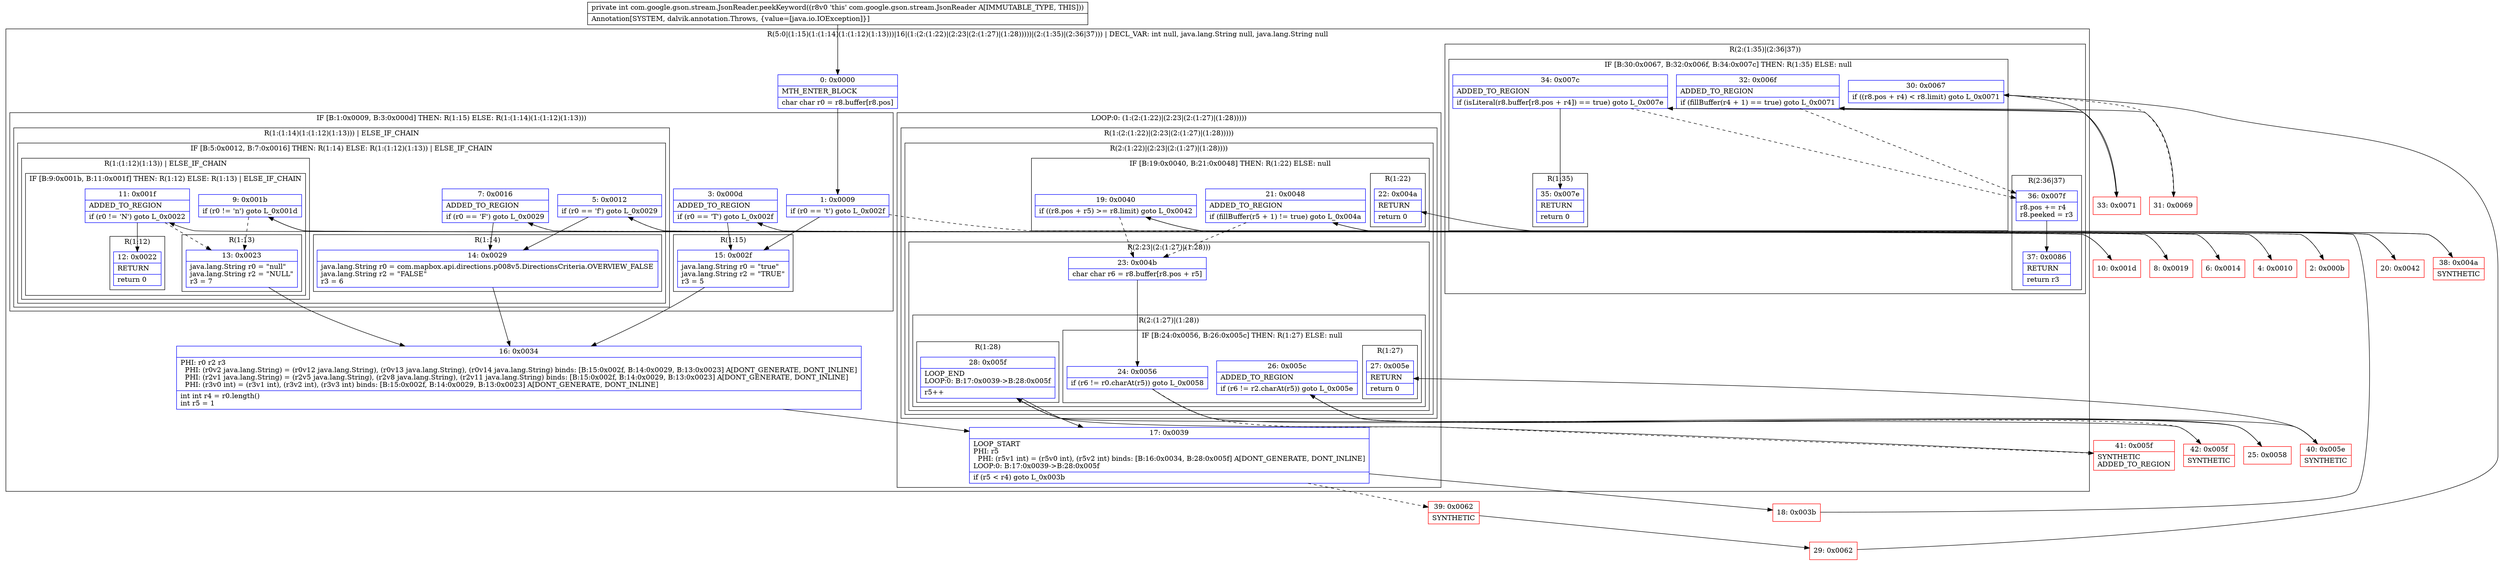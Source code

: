 digraph "CFG forcom.google.gson.stream.JsonReader.peekKeyword()I" {
subgraph cluster_Region_1991405860 {
label = "R(5:0|(1:15)(1:(1:14)(1:(1:12)(1:13)))|16|(1:(2:(1:22)|(2:23|(2:(1:27)|(1:28)))))|(2:(1:35)|(2:36|37))) | DECL_VAR: int null, java.lang.String null, java.lang.String null\l";
node [shape=record,color=blue];
Node_0 [shape=record,label="{0\:\ 0x0000|MTH_ENTER_BLOCK\l|char char r0 = r8.buffer[r8.pos]\l}"];
subgraph cluster_IfRegion_2085898512 {
label = "IF [B:1:0x0009, B:3:0x000d] THEN: R(1:15) ELSE: R(1:(1:14)(1:(1:12)(1:13)))";
node [shape=record,color=blue];
Node_1 [shape=record,label="{1\:\ 0x0009|if (r0 == 't') goto L_0x002f\l}"];
Node_3 [shape=record,label="{3\:\ 0x000d|ADDED_TO_REGION\l|if (r0 == 'T') goto L_0x002f\l}"];
subgraph cluster_Region_1159640370 {
label = "R(1:15)";
node [shape=record,color=blue];
Node_15 [shape=record,label="{15\:\ 0x002f|java.lang.String r0 = \"true\"\ljava.lang.String r2 = \"TRUE\"\lr3 = 5\l}"];
}
subgraph cluster_Region_1585627334 {
label = "R(1:(1:14)(1:(1:12)(1:13))) | ELSE_IF_CHAIN\l";
node [shape=record,color=blue];
subgraph cluster_IfRegion_739915251 {
label = "IF [B:5:0x0012, B:7:0x0016] THEN: R(1:14) ELSE: R(1:(1:12)(1:13)) | ELSE_IF_CHAIN\l";
node [shape=record,color=blue];
Node_5 [shape=record,label="{5\:\ 0x0012|if (r0 == 'f') goto L_0x0029\l}"];
Node_7 [shape=record,label="{7\:\ 0x0016|ADDED_TO_REGION\l|if (r0 == 'F') goto L_0x0029\l}"];
subgraph cluster_Region_467429448 {
label = "R(1:14)";
node [shape=record,color=blue];
Node_14 [shape=record,label="{14\:\ 0x0029|java.lang.String r0 = com.mapbox.api.directions.p008v5.DirectionsCriteria.OVERVIEW_FALSE\ljava.lang.String r2 = \"FALSE\"\lr3 = 6\l}"];
}
subgraph cluster_Region_473739207 {
label = "R(1:(1:12)(1:13)) | ELSE_IF_CHAIN\l";
node [shape=record,color=blue];
subgraph cluster_IfRegion_549505887 {
label = "IF [B:9:0x001b, B:11:0x001f] THEN: R(1:12) ELSE: R(1:13) | ELSE_IF_CHAIN\l";
node [shape=record,color=blue];
Node_9 [shape=record,label="{9\:\ 0x001b|if (r0 != 'n') goto L_0x001d\l}"];
Node_11 [shape=record,label="{11\:\ 0x001f|ADDED_TO_REGION\l|if (r0 != 'N') goto L_0x0022\l}"];
subgraph cluster_Region_257473981 {
label = "R(1:12)";
node [shape=record,color=blue];
Node_12 [shape=record,label="{12\:\ 0x0022|RETURN\l|return 0\l}"];
}
subgraph cluster_Region_1712612205 {
label = "R(1:13)";
node [shape=record,color=blue];
Node_13 [shape=record,label="{13\:\ 0x0023|java.lang.String r0 = \"null\"\ljava.lang.String r2 = \"NULL\"\lr3 = 7\l}"];
}
}
}
}
}
}
Node_16 [shape=record,label="{16\:\ 0x0034|PHI: r0 r2 r3 \l  PHI: (r0v2 java.lang.String) = (r0v12 java.lang.String), (r0v13 java.lang.String), (r0v14 java.lang.String) binds: [B:15:0x002f, B:14:0x0029, B:13:0x0023] A[DONT_GENERATE, DONT_INLINE]\l  PHI: (r2v1 java.lang.String) = (r2v5 java.lang.String), (r2v8 java.lang.String), (r2v11 java.lang.String) binds: [B:15:0x002f, B:14:0x0029, B:13:0x0023] A[DONT_GENERATE, DONT_INLINE]\l  PHI: (r3v0 int) = (r3v1 int), (r3v2 int), (r3v3 int) binds: [B:15:0x002f, B:14:0x0029, B:13:0x0023] A[DONT_GENERATE, DONT_INLINE]\l|int int r4 = r0.length()\lint r5 = 1\l}"];
subgraph cluster_LoopRegion_1076418243 {
label = "LOOP:0: (1:(2:(1:22)|(2:23|(2:(1:27)|(1:28)))))";
node [shape=record,color=blue];
Node_17 [shape=record,label="{17\:\ 0x0039|LOOP_START\lPHI: r5 \l  PHI: (r5v1 int) = (r5v0 int), (r5v2 int) binds: [B:16:0x0034, B:28:0x005f] A[DONT_GENERATE, DONT_INLINE]\lLOOP:0: B:17:0x0039\-\>B:28:0x005f\l|if (r5 \< r4) goto L_0x003b\l}"];
subgraph cluster_Region_1425030205 {
label = "R(1:(2:(1:22)|(2:23|(2:(1:27)|(1:28)))))";
node [shape=record,color=blue];
subgraph cluster_Region_473711253 {
label = "R(2:(1:22)|(2:23|(2:(1:27)|(1:28))))";
node [shape=record,color=blue];
subgraph cluster_IfRegion_1260107894 {
label = "IF [B:19:0x0040, B:21:0x0048] THEN: R(1:22) ELSE: null";
node [shape=record,color=blue];
Node_19 [shape=record,label="{19\:\ 0x0040|if ((r8.pos + r5) \>= r8.limit) goto L_0x0042\l}"];
Node_21 [shape=record,label="{21\:\ 0x0048|ADDED_TO_REGION\l|if (fillBuffer(r5 + 1) != true) goto L_0x004a\l}"];
subgraph cluster_Region_1694995522 {
label = "R(1:22)";
node [shape=record,color=blue];
Node_22 [shape=record,label="{22\:\ 0x004a|RETURN\l|return 0\l}"];
}
}
subgraph cluster_Region_1104686080 {
label = "R(2:23|(2:(1:27)|(1:28)))";
node [shape=record,color=blue];
Node_23 [shape=record,label="{23\:\ 0x004b|char char r6 = r8.buffer[r8.pos + r5]\l}"];
subgraph cluster_Region_796424202 {
label = "R(2:(1:27)|(1:28))";
node [shape=record,color=blue];
subgraph cluster_IfRegion_116624587 {
label = "IF [B:24:0x0056, B:26:0x005c] THEN: R(1:27) ELSE: null";
node [shape=record,color=blue];
Node_24 [shape=record,label="{24\:\ 0x0056|if (r6 != r0.charAt(r5)) goto L_0x0058\l}"];
Node_26 [shape=record,label="{26\:\ 0x005c|ADDED_TO_REGION\l|if (r6 != r2.charAt(r5)) goto L_0x005e\l}"];
subgraph cluster_Region_2059184140 {
label = "R(1:27)";
node [shape=record,color=blue];
Node_27 [shape=record,label="{27\:\ 0x005e|RETURN\l|return 0\l}"];
}
}
subgraph cluster_Region_1300492747 {
label = "R(1:28)";
node [shape=record,color=blue];
Node_28 [shape=record,label="{28\:\ 0x005f|LOOP_END\lLOOP:0: B:17:0x0039\-\>B:28:0x005f\l|r5++\l}"];
}
}
}
}
}
}
subgraph cluster_Region_74081572 {
label = "R(2:(1:35)|(2:36|37))";
node [shape=record,color=blue];
subgraph cluster_IfRegion_1882148049 {
label = "IF [B:30:0x0067, B:32:0x006f, B:34:0x007c] THEN: R(1:35) ELSE: null";
node [shape=record,color=blue];
Node_30 [shape=record,label="{30\:\ 0x0067|if ((r8.pos + r4) \< r8.limit) goto L_0x0071\l}"];
Node_32 [shape=record,label="{32\:\ 0x006f|ADDED_TO_REGION\l|if (fillBuffer(r4 + 1) == true) goto L_0x0071\l}"];
Node_34 [shape=record,label="{34\:\ 0x007c|ADDED_TO_REGION\l|if (isLiteral(r8.buffer[r8.pos + r4]) == true) goto L_0x007e\l}"];
subgraph cluster_Region_1570133103 {
label = "R(1:35)";
node [shape=record,color=blue];
Node_35 [shape=record,label="{35\:\ 0x007e|RETURN\l|return 0\l}"];
}
}
subgraph cluster_Region_147449012 {
label = "R(2:36|37)";
node [shape=record,color=blue];
Node_36 [shape=record,label="{36\:\ 0x007f|r8.pos += r4\lr8.peeked = r3\l}"];
Node_37 [shape=record,label="{37\:\ 0x0086|RETURN\l|return r3\l}"];
}
}
}
Node_2 [shape=record,color=red,label="{2\:\ 0x000b}"];
Node_4 [shape=record,color=red,label="{4\:\ 0x0010}"];
Node_6 [shape=record,color=red,label="{6\:\ 0x0014}"];
Node_8 [shape=record,color=red,label="{8\:\ 0x0019}"];
Node_10 [shape=record,color=red,label="{10\:\ 0x001d}"];
Node_18 [shape=record,color=red,label="{18\:\ 0x003b}"];
Node_20 [shape=record,color=red,label="{20\:\ 0x0042}"];
Node_25 [shape=record,color=red,label="{25\:\ 0x0058}"];
Node_29 [shape=record,color=red,label="{29\:\ 0x0062}"];
Node_31 [shape=record,color=red,label="{31\:\ 0x0069}"];
Node_33 [shape=record,color=red,label="{33\:\ 0x0071}"];
Node_38 [shape=record,color=red,label="{38\:\ 0x004a|SYNTHETIC\l}"];
Node_39 [shape=record,color=red,label="{39\:\ 0x0062|SYNTHETIC\l}"];
Node_40 [shape=record,color=red,label="{40\:\ 0x005e|SYNTHETIC\l}"];
Node_41 [shape=record,color=red,label="{41\:\ 0x005f|SYNTHETIC\lADDED_TO_REGION\l}"];
Node_42 [shape=record,color=red,label="{42\:\ 0x005f|SYNTHETIC\l}"];
MethodNode[shape=record,label="{private int com.google.gson.stream.JsonReader.peekKeyword((r8v0 'this' com.google.gson.stream.JsonReader A[IMMUTABLE_TYPE, THIS]))  | Annotation[SYSTEM, dalvik.annotation.Throws, \{value=[java.io.IOException]\}]\l}"];
MethodNode -> Node_0;
Node_0 -> Node_1;
Node_1 -> Node_2[style=dashed];
Node_1 -> Node_15;
Node_3 -> Node_4[style=dashed];
Node_3 -> Node_15;
Node_15 -> Node_16;
Node_5 -> Node_6[style=dashed];
Node_5 -> Node_14;
Node_7 -> Node_8[style=dashed];
Node_7 -> Node_14;
Node_14 -> Node_16;
Node_9 -> Node_10;
Node_9 -> Node_13[style=dashed];
Node_11 -> Node_12;
Node_11 -> Node_13[style=dashed];
Node_13 -> Node_16;
Node_16 -> Node_17;
Node_17 -> Node_18;
Node_17 -> Node_39[style=dashed];
Node_19 -> Node_20;
Node_19 -> Node_23[style=dashed];
Node_21 -> Node_23[style=dashed];
Node_21 -> Node_38;
Node_23 -> Node_24;
Node_24 -> Node_25;
Node_24 -> Node_41[style=dashed];
Node_26 -> Node_40;
Node_26 -> Node_42[style=dashed];
Node_28 -> Node_17;
Node_30 -> Node_31[style=dashed];
Node_30 -> Node_33;
Node_32 -> Node_33;
Node_32 -> Node_36[style=dashed];
Node_34 -> Node_35;
Node_34 -> Node_36[style=dashed];
Node_36 -> Node_37;
Node_2 -> Node_3;
Node_4 -> Node_5;
Node_6 -> Node_7;
Node_8 -> Node_9;
Node_10 -> Node_11;
Node_18 -> Node_19;
Node_20 -> Node_21;
Node_25 -> Node_26;
Node_29 -> Node_30;
Node_31 -> Node_32;
Node_33 -> Node_34;
Node_38 -> Node_22;
Node_39 -> Node_29;
Node_40 -> Node_27;
Node_41 -> Node_28;
Node_42 -> Node_28;
}

